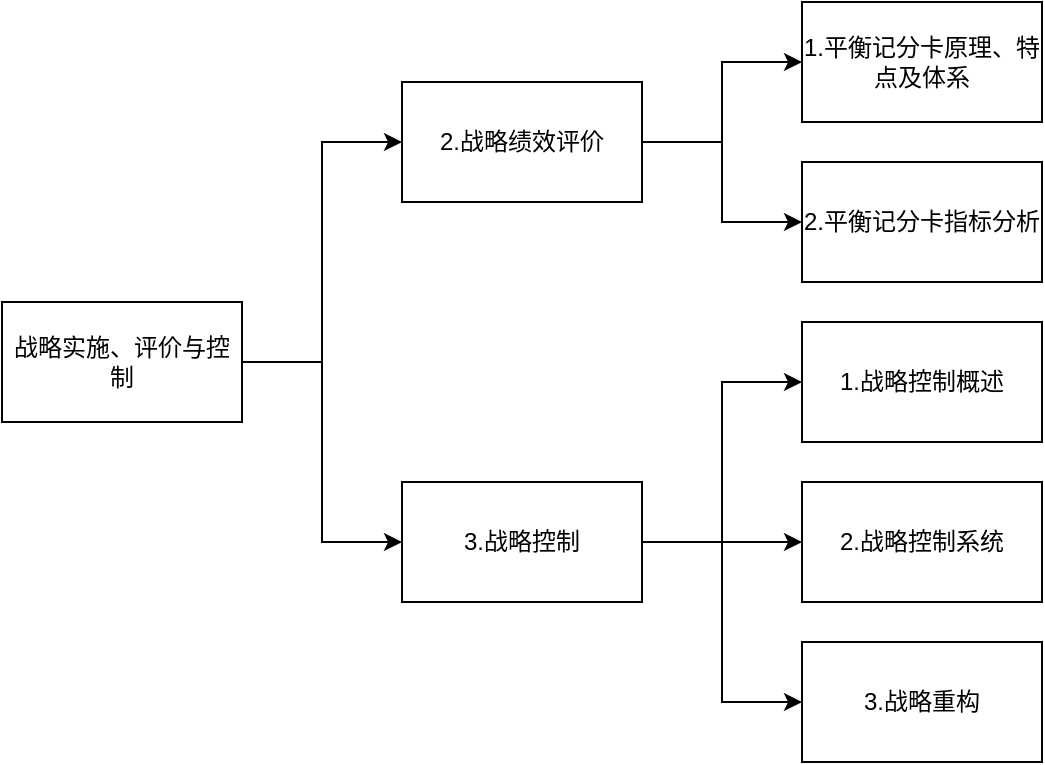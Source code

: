 <mxfile version="22.1.11" type="device">
  <diagram name="第 1 页" id="8x0YZR8d6n3DJgJfGMui">
    <mxGraphModel dx="954" dy="589" grid="1" gridSize="10" guides="1" tooltips="1" connect="1" arrows="1" fold="1" page="1" pageScale="1" pageWidth="827" pageHeight="1169" math="0" shadow="0">
      <root>
        <mxCell id="0" />
        <mxCell id="1" parent="0" />
        <mxCell id="57x9DYWjgBpyXOaYXrae-15" value="" style="edgeStyle=orthogonalEdgeStyle;rounded=0;orthogonalLoop=1;jettySize=auto;html=1;entryX=0;entryY=0.5;entryDx=0;entryDy=0;" parent="1" source="57x9DYWjgBpyXOaYXrae-1" target="57x9DYWjgBpyXOaYXrae-4" edge="1">
          <mxGeometry relative="1" as="geometry">
            <mxPoint x="240" y="-20" as="targetPoint" />
          </mxGeometry>
        </mxCell>
        <mxCell id="57x9DYWjgBpyXOaYXrae-16" style="edgeStyle=orthogonalEdgeStyle;rounded=0;orthogonalLoop=1;jettySize=auto;html=1;entryX=0;entryY=0.5;entryDx=0;entryDy=0;" parent="1" source="57x9DYWjgBpyXOaYXrae-1" target="57x9DYWjgBpyXOaYXrae-8" edge="1">
          <mxGeometry relative="1" as="geometry" />
        </mxCell>
        <mxCell id="57x9DYWjgBpyXOaYXrae-1" value="战略实施、评价与控制" style="rounded=0;whiteSpace=wrap;html=1;" parent="1" vertex="1">
          <mxGeometry x="40" y="190" width="120" height="60" as="geometry" />
        </mxCell>
        <mxCell id="57x9DYWjgBpyXOaYXrae-2" value="" style="edgeStyle=orthogonalEdgeStyle;rounded=0;orthogonalLoop=1;jettySize=auto;html=1;entryX=0;entryY=0.5;entryDx=0;entryDy=0;" parent="1" source="57x9DYWjgBpyXOaYXrae-4" target="57x9DYWjgBpyXOaYXrae-9" edge="1">
          <mxGeometry relative="1" as="geometry" />
        </mxCell>
        <mxCell id="57x9DYWjgBpyXOaYXrae-3" style="edgeStyle=orthogonalEdgeStyle;rounded=0;orthogonalLoop=1;jettySize=auto;html=1;entryX=0;entryY=0.5;entryDx=0;entryDy=0;" parent="1" source="57x9DYWjgBpyXOaYXrae-4" target="57x9DYWjgBpyXOaYXrae-10" edge="1">
          <mxGeometry relative="1" as="geometry" />
        </mxCell>
        <mxCell id="57x9DYWjgBpyXOaYXrae-4" value="2.战略绩效评价" style="rounded=0;whiteSpace=wrap;html=1;" parent="1" vertex="1">
          <mxGeometry x="240" y="80" width="120" height="60" as="geometry" />
        </mxCell>
        <mxCell id="57x9DYWjgBpyXOaYXrae-5" value="" style="edgeStyle=orthogonalEdgeStyle;rounded=0;orthogonalLoop=1;jettySize=auto;html=1;entryX=0;entryY=0.5;entryDx=0;entryDy=0;" parent="1" source="57x9DYWjgBpyXOaYXrae-8" target="57x9DYWjgBpyXOaYXrae-12" edge="1">
          <mxGeometry relative="1" as="geometry" />
        </mxCell>
        <mxCell id="57x9DYWjgBpyXOaYXrae-6" style="edgeStyle=orthogonalEdgeStyle;rounded=0;orthogonalLoop=1;jettySize=auto;html=1;entryX=0;entryY=0.5;entryDx=0;entryDy=0;" parent="1" source="57x9DYWjgBpyXOaYXrae-8" target="57x9DYWjgBpyXOaYXrae-11" edge="1">
          <mxGeometry relative="1" as="geometry" />
        </mxCell>
        <mxCell id="57x9DYWjgBpyXOaYXrae-7" style="edgeStyle=orthogonalEdgeStyle;rounded=0;orthogonalLoop=1;jettySize=auto;html=1;entryX=0;entryY=0.5;entryDx=0;entryDy=0;" parent="1" source="57x9DYWjgBpyXOaYXrae-8" target="57x9DYWjgBpyXOaYXrae-13" edge="1">
          <mxGeometry relative="1" as="geometry" />
        </mxCell>
        <mxCell id="57x9DYWjgBpyXOaYXrae-8" value="3.战略控制" style="rounded=0;whiteSpace=wrap;html=1;" parent="1" vertex="1">
          <mxGeometry x="240" y="280" width="120" height="60" as="geometry" />
        </mxCell>
        <mxCell id="57x9DYWjgBpyXOaYXrae-9" value="1.平衡记分卡原理、特点及体系" style="rounded=0;whiteSpace=wrap;html=1;" parent="1" vertex="1">
          <mxGeometry x="440" y="40" width="120" height="60" as="geometry" />
        </mxCell>
        <mxCell id="57x9DYWjgBpyXOaYXrae-10" value="2.平衡记分卡指标分析" style="rounded=0;whiteSpace=wrap;html=1;" parent="1" vertex="1">
          <mxGeometry x="440" y="120" width="120" height="60" as="geometry" />
        </mxCell>
        <mxCell id="57x9DYWjgBpyXOaYXrae-11" value="1.战略控制概述" style="rounded=0;whiteSpace=wrap;html=1;" parent="1" vertex="1">
          <mxGeometry x="440" y="200" width="120" height="60" as="geometry" />
        </mxCell>
        <mxCell id="57x9DYWjgBpyXOaYXrae-12" value="2.战略控制系统" style="rounded=0;whiteSpace=wrap;html=1;" parent="1" vertex="1">
          <mxGeometry x="440" y="280" width="120" height="60" as="geometry" />
        </mxCell>
        <mxCell id="57x9DYWjgBpyXOaYXrae-13" value="3.战略重构" style="rounded=0;whiteSpace=wrap;html=1;" parent="1" vertex="1">
          <mxGeometry x="440" y="360" width="120" height="60" as="geometry" />
        </mxCell>
      </root>
    </mxGraphModel>
  </diagram>
</mxfile>
